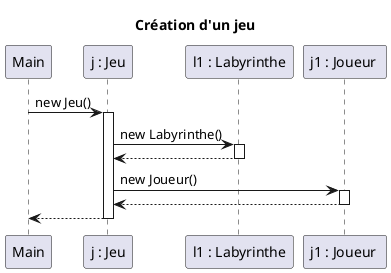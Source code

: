 @startuml

title "Création d'un jeu"

participant "Main" as main
participant "j : Jeu" as j
participant "l1 : Labyrinthe" as l1
participant "j1 : Joueur " as j1

main -> j : new Jeu()
activate j
j -> l1 : new Labyrinthe()
activate l1
l1 --> j
deactivate l1
j -> j1 : new Joueur()
activate j1
j1 --> j
deactivate j1
j --> main
deactivate j

@enduml